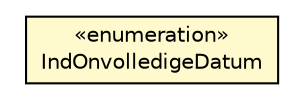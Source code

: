 #!/usr/local/bin/dot
#
# Class diagram 
# Generated by UMLGraph version R5_6-24-gf6e263 (http://www.umlgraph.org/)
#

digraph G {
	edge [fontname="Helvetica",fontsize=10,labelfontname="Helvetica",labelfontsize=10];
	node [fontname="Helvetica",fontsize=10,shape=plaintext];
	nodesep=0.25;
	ranksep=0.5;
	// nl.egem.stuf.stuf0204.IndOnvolledigeDatum
	c68797 [label=<<table title="nl.egem.stuf.stuf0204.IndOnvolledigeDatum" border="0" cellborder="1" cellspacing="0" cellpadding="2" port="p" bgcolor="lemonChiffon" href="./IndOnvolledigeDatum.html">
		<tr><td><table border="0" cellspacing="0" cellpadding="1">
<tr><td align="center" balign="center"> &#171;enumeration&#187; </td></tr>
<tr><td align="center" balign="center"> IndOnvolledigeDatum </td></tr>
		</table></td></tr>
		</table>>, URL="./IndOnvolledigeDatum.html", fontname="Helvetica", fontcolor="black", fontsize=10.0];
}

